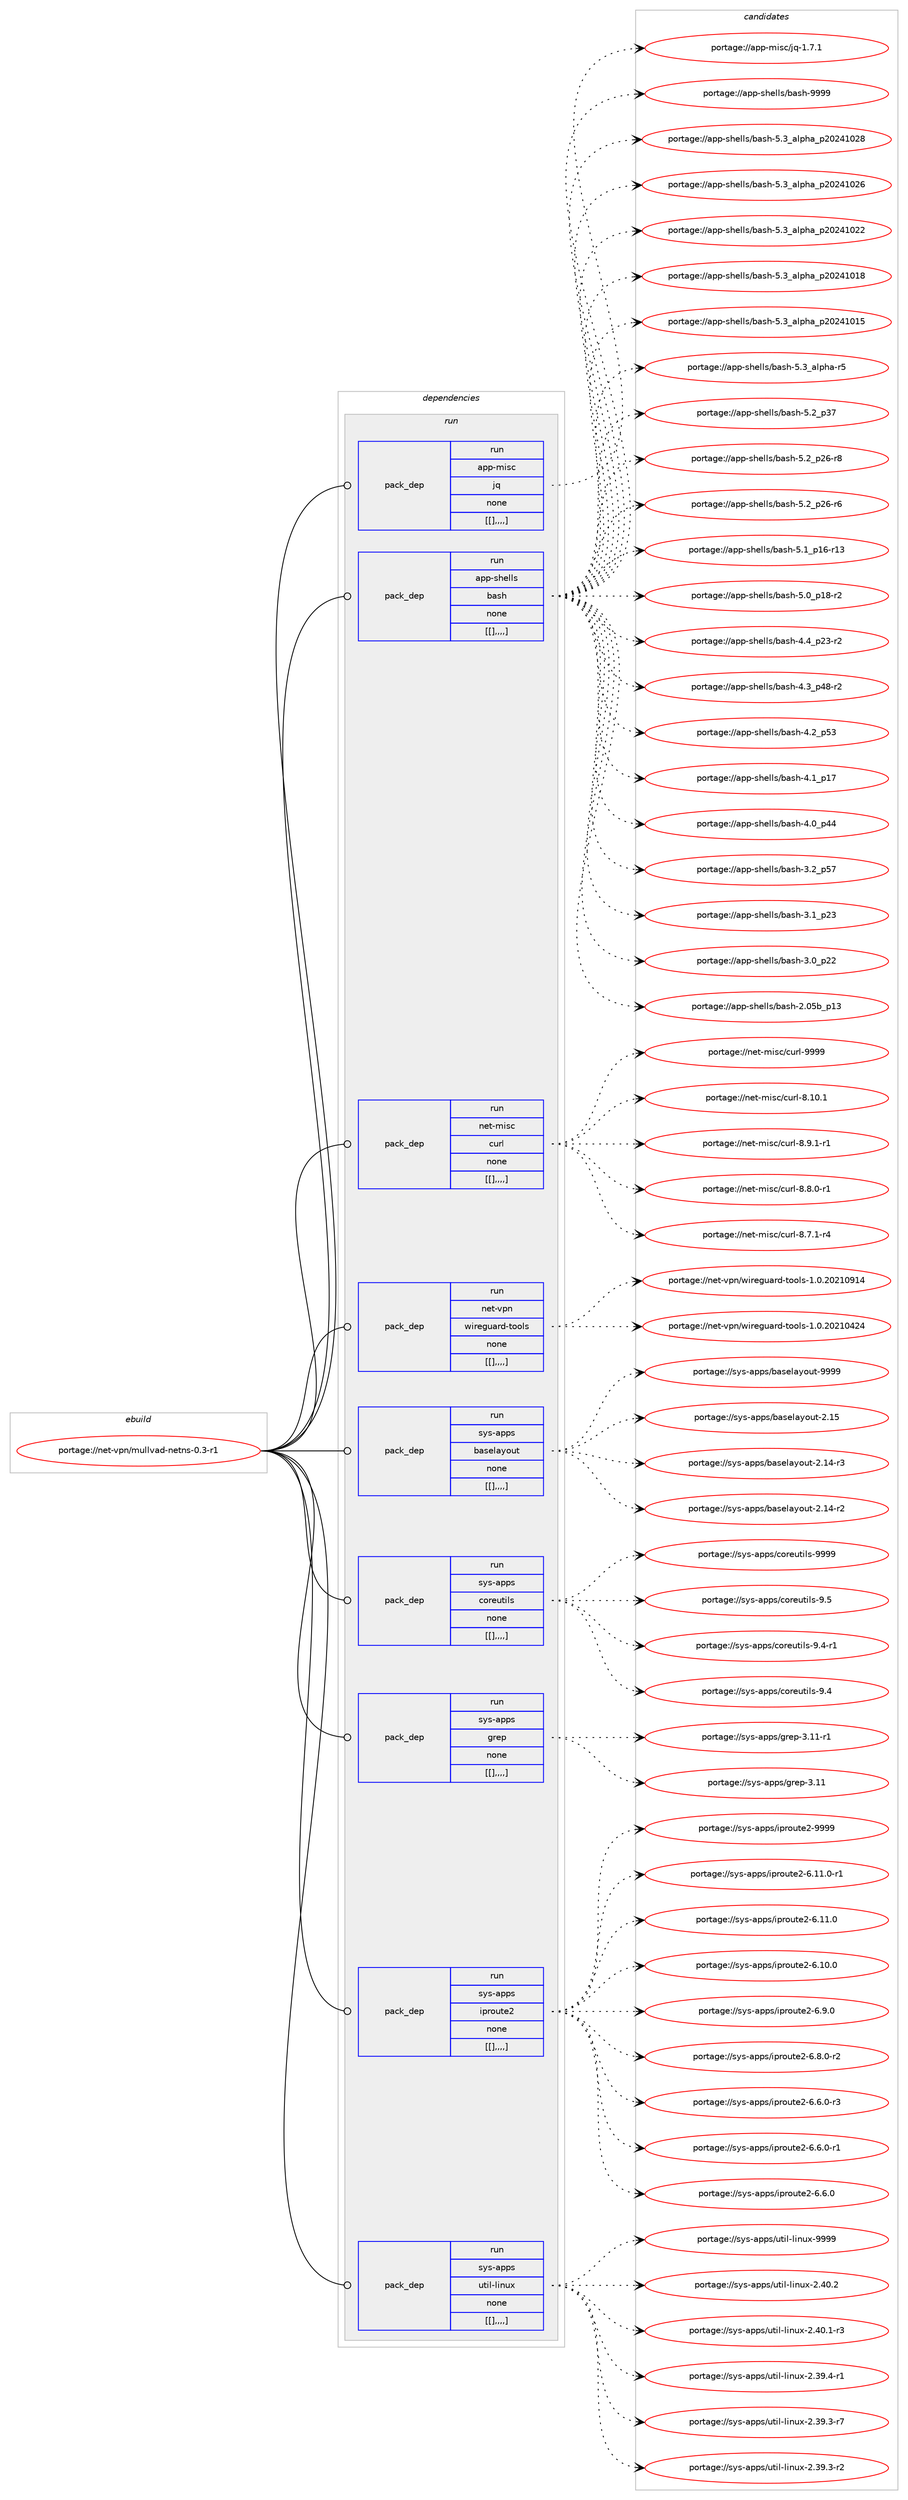 digraph prolog {

# *************
# Graph options
# *************

newrank=true;
concentrate=true;
compound=true;
graph [rankdir=LR,fontname=Helvetica,fontsize=10,ranksep=1.5];#, ranksep=2.5, nodesep=0.2];
edge  [arrowhead=vee];
node  [fontname=Helvetica,fontsize=10];

# **********
# The ebuild
# **********

subgraph cluster_leftcol {
color=gray;
label=<<i>ebuild</i>>;
id [label="portage://net-vpn/mullvad-netns-0.3-r1", color=red, width=4, href="../net-vpn/mullvad-netns-0.3-r1.svg"];
}

# ****************
# The dependencies
# ****************

subgraph cluster_midcol {
color=gray;
label=<<i>dependencies</i>>;
subgraph cluster_compile {
fillcolor="#eeeeee";
style=filled;
label=<<i>compile</i>>;
}
subgraph cluster_compileandrun {
fillcolor="#eeeeee";
style=filled;
label=<<i>compile and run</i>>;
}
subgraph cluster_run {
fillcolor="#eeeeee";
style=filled;
label=<<i>run</i>>;
subgraph pack424 {
dependency535 [label=<<TABLE BORDER="0" CELLBORDER="1" CELLSPACING="0" CELLPADDING="4" WIDTH="220"><TR><TD ROWSPAN="6" CELLPADDING="30">pack_dep</TD></TR><TR><TD WIDTH="110">run</TD></TR><TR><TD>app-misc</TD></TR><TR><TD>jq</TD></TR><TR><TD>none</TD></TR><TR><TD>[[],,,,]</TD></TR></TABLE>>, shape=none, color=blue];
}
id:e -> dependency535:w [weight=20,style="solid",arrowhead="odot"];
subgraph pack426 {
dependency537 [label=<<TABLE BORDER="0" CELLBORDER="1" CELLSPACING="0" CELLPADDING="4" WIDTH="220"><TR><TD ROWSPAN="6" CELLPADDING="30">pack_dep</TD></TR><TR><TD WIDTH="110">run</TD></TR><TR><TD>app-shells</TD></TR><TR><TD>bash</TD></TR><TR><TD>none</TD></TR><TR><TD>[[],,,,]</TD></TR></TABLE>>, shape=none, color=blue];
}
id:e -> dependency537:w [weight=20,style="solid",arrowhead="odot"];
subgraph pack428 {
dependency539 [label=<<TABLE BORDER="0" CELLBORDER="1" CELLSPACING="0" CELLPADDING="4" WIDTH="220"><TR><TD ROWSPAN="6" CELLPADDING="30">pack_dep</TD></TR><TR><TD WIDTH="110">run</TD></TR><TR><TD>net-misc</TD></TR><TR><TD>curl</TD></TR><TR><TD>none</TD></TR><TR><TD>[[],,,,]</TD></TR></TABLE>>, shape=none, color=blue];
}
id:e -> dependency539:w [weight=20,style="solid",arrowhead="odot"];
subgraph pack431 {
dependency542 [label=<<TABLE BORDER="0" CELLBORDER="1" CELLSPACING="0" CELLPADDING="4" WIDTH="220"><TR><TD ROWSPAN="6" CELLPADDING="30">pack_dep</TD></TR><TR><TD WIDTH="110">run</TD></TR><TR><TD>net-vpn</TD></TR><TR><TD>wireguard-tools</TD></TR><TR><TD>none</TD></TR><TR><TD>[[],,,,]</TD></TR></TABLE>>, shape=none, color=blue];
}
id:e -> dependency542:w [weight=20,style="solid",arrowhead="odot"];
subgraph pack434 {
dependency545 [label=<<TABLE BORDER="0" CELLBORDER="1" CELLSPACING="0" CELLPADDING="4" WIDTH="220"><TR><TD ROWSPAN="6" CELLPADDING="30">pack_dep</TD></TR><TR><TD WIDTH="110">run</TD></TR><TR><TD>sys-apps</TD></TR><TR><TD>baselayout</TD></TR><TR><TD>none</TD></TR><TR><TD>[[],,,,]</TD></TR></TABLE>>, shape=none, color=blue];
}
id:e -> dependency545:w [weight=20,style="solid",arrowhead="odot"];
subgraph pack436 {
dependency547 [label=<<TABLE BORDER="0" CELLBORDER="1" CELLSPACING="0" CELLPADDING="4" WIDTH="220"><TR><TD ROWSPAN="6" CELLPADDING="30">pack_dep</TD></TR><TR><TD WIDTH="110">run</TD></TR><TR><TD>sys-apps</TD></TR><TR><TD>coreutils</TD></TR><TR><TD>none</TD></TR><TR><TD>[[],,,,]</TD></TR></TABLE>>, shape=none, color=blue];
}
id:e -> dependency547:w [weight=20,style="solid",arrowhead="odot"];
subgraph pack439 {
dependency550 [label=<<TABLE BORDER="0" CELLBORDER="1" CELLSPACING="0" CELLPADDING="4" WIDTH="220"><TR><TD ROWSPAN="6" CELLPADDING="30">pack_dep</TD></TR><TR><TD WIDTH="110">run</TD></TR><TR><TD>sys-apps</TD></TR><TR><TD>grep</TD></TR><TR><TD>none</TD></TR><TR><TD>[[],,,,]</TD></TR></TABLE>>, shape=none, color=blue];
}
id:e -> dependency550:w [weight=20,style="solid",arrowhead="odot"];
subgraph pack441 {
dependency552 [label=<<TABLE BORDER="0" CELLBORDER="1" CELLSPACING="0" CELLPADDING="4" WIDTH="220"><TR><TD ROWSPAN="6" CELLPADDING="30">pack_dep</TD></TR><TR><TD WIDTH="110">run</TD></TR><TR><TD>sys-apps</TD></TR><TR><TD>iproute2</TD></TR><TR><TD>none</TD></TR><TR><TD>[[],,,,]</TD></TR></TABLE>>, shape=none, color=blue];
}
id:e -> dependency552:w [weight=20,style="solid",arrowhead="odot"];
subgraph pack444 {
dependency555 [label=<<TABLE BORDER="0" CELLBORDER="1" CELLSPACING="0" CELLPADDING="4" WIDTH="220"><TR><TD ROWSPAN="6" CELLPADDING="30">pack_dep</TD></TR><TR><TD WIDTH="110">run</TD></TR><TR><TD>sys-apps</TD></TR><TR><TD>util-linux</TD></TR><TR><TD>none</TD></TR><TR><TD>[[],,,,]</TD></TR></TABLE>>, shape=none, color=blue];
}
id:e -> dependency555:w [weight=20,style="solid",arrowhead="odot"];
}
}

# **************
# The candidates
# **************

subgraph cluster_choices {
rank=same;
color=gray;
label=<<i>candidates</i>>;

subgraph choice417 {
color=black;
nodesep=1;
choice97112112451091051159947106113454946554649 [label="portage://app-misc/jq-1.7.1", color=red, width=4,href="../app-misc/jq-1.7.1.svg"];
dependency535:e -> choice97112112451091051159947106113454946554649:w [style=dotted,weight="100"];
}
subgraph choice418 {
color=black;
nodesep=1;
choice97112112451151041011081081154798971151044557575757 [label="portage://app-shells/bash-9999", color=red, width=4,href="../app-shells/bash-9999.svg"];
choice971121124511510410110810811547989711510445534651959710811210497951125048505249485056 [label="portage://app-shells/bash-5.3_alpha_p20241028", color=red, width=4,href="../app-shells/bash-5.3_alpha_p20241028.svg"];
choice971121124511510410110810811547989711510445534651959710811210497951125048505249485054 [label="portage://app-shells/bash-5.3_alpha_p20241026", color=red, width=4,href="../app-shells/bash-5.3_alpha_p20241026.svg"];
choice971121124511510410110810811547989711510445534651959710811210497951125048505249485050 [label="portage://app-shells/bash-5.3_alpha_p20241022", color=red, width=4,href="../app-shells/bash-5.3_alpha_p20241022.svg"];
choice971121124511510410110810811547989711510445534651959710811210497951125048505249484956 [label="portage://app-shells/bash-5.3_alpha_p20241018", color=red, width=4,href="../app-shells/bash-5.3_alpha_p20241018.svg"];
choice971121124511510410110810811547989711510445534651959710811210497951125048505249484953 [label="portage://app-shells/bash-5.3_alpha_p20241015", color=red, width=4,href="../app-shells/bash-5.3_alpha_p20241015.svg"];
choice9711211245115104101108108115479897115104455346519597108112104974511453 [label="portage://app-shells/bash-5.3_alpha-r5", color=red, width=4,href="../app-shells/bash-5.3_alpha-r5.svg"];
choice971121124511510410110810811547989711510445534650951125155 [label="portage://app-shells/bash-5.2_p37", color=red, width=4,href="../app-shells/bash-5.2_p37.svg"];
choice9711211245115104101108108115479897115104455346509511250544511456 [label="portage://app-shells/bash-5.2_p26-r8", color=red, width=4,href="../app-shells/bash-5.2_p26-r8.svg"];
choice9711211245115104101108108115479897115104455346509511250544511454 [label="portage://app-shells/bash-5.2_p26-r6", color=red, width=4,href="../app-shells/bash-5.2_p26-r6.svg"];
choice971121124511510410110810811547989711510445534649951124954451144951 [label="portage://app-shells/bash-5.1_p16-r13", color=red, width=4,href="../app-shells/bash-5.1_p16-r13.svg"];
choice9711211245115104101108108115479897115104455346489511249564511450 [label="portage://app-shells/bash-5.0_p18-r2", color=red, width=4,href="../app-shells/bash-5.0_p18-r2.svg"];
choice9711211245115104101108108115479897115104455246529511250514511450 [label="portage://app-shells/bash-4.4_p23-r2", color=red, width=4,href="../app-shells/bash-4.4_p23-r2.svg"];
choice9711211245115104101108108115479897115104455246519511252564511450 [label="portage://app-shells/bash-4.3_p48-r2", color=red, width=4,href="../app-shells/bash-4.3_p48-r2.svg"];
choice971121124511510410110810811547989711510445524650951125351 [label="portage://app-shells/bash-4.2_p53", color=red, width=4,href="../app-shells/bash-4.2_p53.svg"];
choice971121124511510410110810811547989711510445524649951124955 [label="portage://app-shells/bash-4.1_p17", color=red, width=4,href="../app-shells/bash-4.1_p17.svg"];
choice971121124511510410110810811547989711510445524648951125252 [label="portage://app-shells/bash-4.0_p44", color=red, width=4,href="../app-shells/bash-4.0_p44.svg"];
choice971121124511510410110810811547989711510445514650951125355 [label="portage://app-shells/bash-3.2_p57", color=red, width=4,href="../app-shells/bash-3.2_p57.svg"];
choice971121124511510410110810811547989711510445514649951125051 [label="portage://app-shells/bash-3.1_p23", color=red, width=4,href="../app-shells/bash-3.1_p23.svg"];
choice971121124511510410110810811547989711510445514648951125050 [label="portage://app-shells/bash-3.0_p22", color=red, width=4,href="../app-shells/bash-3.0_p22.svg"];
choice9711211245115104101108108115479897115104455046485398951124951 [label="portage://app-shells/bash-2.05b_p13", color=red, width=4,href="../app-shells/bash-2.05b_p13.svg"];
dependency537:e -> choice97112112451151041011081081154798971151044557575757:w [style=dotted,weight="100"];
dependency537:e -> choice971121124511510410110810811547989711510445534651959710811210497951125048505249485056:w [style=dotted,weight="100"];
dependency537:e -> choice971121124511510410110810811547989711510445534651959710811210497951125048505249485054:w [style=dotted,weight="100"];
dependency537:e -> choice971121124511510410110810811547989711510445534651959710811210497951125048505249485050:w [style=dotted,weight="100"];
dependency537:e -> choice971121124511510410110810811547989711510445534651959710811210497951125048505249484956:w [style=dotted,weight="100"];
dependency537:e -> choice971121124511510410110810811547989711510445534651959710811210497951125048505249484953:w [style=dotted,weight="100"];
dependency537:e -> choice9711211245115104101108108115479897115104455346519597108112104974511453:w [style=dotted,weight="100"];
dependency537:e -> choice971121124511510410110810811547989711510445534650951125155:w [style=dotted,weight="100"];
dependency537:e -> choice9711211245115104101108108115479897115104455346509511250544511456:w [style=dotted,weight="100"];
dependency537:e -> choice9711211245115104101108108115479897115104455346509511250544511454:w [style=dotted,weight="100"];
dependency537:e -> choice971121124511510410110810811547989711510445534649951124954451144951:w [style=dotted,weight="100"];
dependency537:e -> choice9711211245115104101108108115479897115104455346489511249564511450:w [style=dotted,weight="100"];
dependency537:e -> choice9711211245115104101108108115479897115104455246529511250514511450:w [style=dotted,weight="100"];
dependency537:e -> choice9711211245115104101108108115479897115104455246519511252564511450:w [style=dotted,weight="100"];
dependency537:e -> choice971121124511510410110810811547989711510445524650951125351:w [style=dotted,weight="100"];
dependency537:e -> choice971121124511510410110810811547989711510445524649951124955:w [style=dotted,weight="100"];
dependency537:e -> choice971121124511510410110810811547989711510445524648951125252:w [style=dotted,weight="100"];
dependency537:e -> choice971121124511510410110810811547989711510445514650951125355:w [style=dotted,weight="100"];
dependency537:e -> choice971121124511510410110810811547989711510445514649951125051:w [style=dotted,weight="100"];
dependency537:e -> choice971121124511510410110810811547989711510445514648951125050:w [style=dotted,weight="100"];
dependency537:e -> choice9711211245115104101108108115479897115104455046485398951124951:w [style=dotted,weight="100"];
}
subgraph choice434 {
color=black;
nodesep=1;
choice110101116451091051159947991171141084557575757 [label="portage://net-misc/curl-9999", color=red, width=4,href="../net-misc/curl-9999.svg"];
choice1101011164510910511599479911711410845564649484649 [label="portage://net-misc/curl-8.10.1", color=red, width=4,href="../net-misc/curl-8.10.1.svg"];
choice110101116451091051159947991171141084556465746494511449 [label="portage://net-misc/curl-8.9.1-r1", color=red, width=4,href="../net-misc/curl-8.9.1-r1.svg"];
choice110101116451091051159947991171141084556465646484511449 [label="portage://net-misc/curl-8.8.0-r1", color=red, width=4,href="../net-misc/curl-8.8.0-r1.svg"];
choice110101116451091051159947991171141084556465546494511452 [label="portage://net-misc/curl-8.7.1-r4", color=red, width=4,href="../net-misc/curl-8.7.1-r4.svg"];
dependency539:e -> choice110101116451091051159947991171141084557575757:w [style=dotted,weight="100"];
dependency539:e -> choice1101011164510910511599479911711410845564649484649:w [style=dotted,weight="100"];
dependency539:e -> choice110101116451091051159947991171141084556465746494511449:w [style=dotted,weight="100"];
dependency539:e -> choice110101116451091051159947991171141084556465646484511449:w [style=dotted,weight="100"];
dependency539:e -> choice110101116451091051159947991171141084556465546494511452:w [style=dotted,weight="100"];
}
subgraph choice438 {
color=black;
nodesep=1;
choice1101011164511811211047119105114101103117971141004511611111110811545494648465048504948574952 [label="portage://net-vpn/wireguard-tools-1.0.20210914", color=red, width=4,href="../net-vpn/wireguard-tools-1.0.20210914.svg"];
choice1101011164511811211047119105114101103117971141004511611111110811545494648465048504948525052 [label="portage://net-vpn/wireguard-tools-1.0.20210424", color=red, width=4,href="../net-vpn/wireguard-tools-1.0.20210424.svg"];
dependency542:e -> choice1101011164511811211047119105114101103117971141004511611111110811545494648465048504948574952:w [style=dotted,weight="100"];
dependency542:e -> choice1101011164511811211047119105114101103117971141004511611111110811545494648465048504948525052:w [style=dotted,weight="100"];
}
subgraph choice440 {
color=black;
nodesep=1;
choice1151211154597112112115479897115101108971211111171164557575757 [label="portage://sys-apps/baselayout-9999", color=red, width=4,href="../sys-apps/baselayout-9999.svg"];
choice1151211154597112112115479897115101108971211111171164550464953 [label="portage://sys-apps/baselayout-2.15", color=red, width=4,href="../sys-apps/baselayout-2.15.svg"];
choice11512111545971121121154798971151011089712111111711645504649524511451 [label="portage://sys-apps/baselayout-2.14-r3", color=red, width=4,href="../sys-apps/baselayout-2.14-r3.svg"];
choice11512111545971121121154798971151011089712111111711645504649524511450 [label="portage://sys-apps/baselayout-2.14-r2", color=red, width=4,href="../sys-apps/baselayout-2.14-r2.svg"];
dependency545:e -> choice1151211154597112112115479897115101108971211111171164557575757:w [style=dotted,weight="100"];
dependency545:e -> choice1151211154597112112115479897115101108971211111171164550464953:w [style=dotted,weight="100"];
dependency545:e -> choice11512111545971121121154798971151011089712111111711645504649524511451:w [style=dotted,weight="100"];
dependency545:e -> choice11512111545971121121154798971151011089712111111711645504649524511450:w [style=dotted,weight="100"];
}
subgraph choice442 {
color=black;
nodesep=1;
choice115121115459711211211547991111141011171161051081154557575757 [label="portage://sys-apps/coreutils-9999", color=red, width=4,href="../sys-apps/coreutils-9999.svg"];
choice1151211154597112112115479911111410111711610510811545574653 [label="portage://sys-apps/coreutils-9.5", color=red, width=4,href="../sys-apps/coreutils-9.5.svg"];
choice11512111545971121121154799111114101117116105108115455746524511449 [label="portage://sys-apps/coreutils-9.4-r1", color=red, width=4,href="../sys-apps/coreutils-9.4-r1.svg"];
choice1151211154597112112115479911111410111711610510811545574652 [label="portage://sys-apps/coreutils-9.4", color=red, width=4,href="../sys-apps/coreutils-9.4.svg"];
dependency547:e -> choice115121115459711211211547991111141011171161051081154557575757:w [style=dotted,weight="100"];
dependency547:e -> choice1151211154597112112115479911111410111711610510811545574653:w [style=dotted,weight="100"];
dependency547:e -> choice11512111545971121121154799111114101117116105108115455746524511449:w [style=dotted,weight="100"];
dependency547:e -> choice1151211154597112112115479911111410111711610510811545574652:w [style=dotted,weight="100"];
}
subgraph choice445 {
color=black;
nodesep=1;
choice11512111545971121121154710311410111245514649494511449 [label="portage://sys-apps/grep-3.11-r1", color=red, width=4,href="../sys-apps/grep-3.11-r1.svg"];
choice1151211154597112112115471031141011124551464949 [label="portage://sys-apps/grep-3.11", color=red, width=4,href="../sys-apps/grep-3.11.svg"];
dependency550:e -> choice11512111545971121121154710311410111245514649494511449:w [style=dotted,weight="100"];
dependency550:e -> choice1151211154597112112115471031141011124551464949:w [style=dotted,weight="100"];
}
subgraph choice447 {
color=black;
nodesep=1;
choice115121115459711211211547105112114111117116101504557575757 [label="portage://sys-apps/iproute2-9999", color=red, width=4,href="../sys-apps/iproute2-9999.svg"];
choice11512111545971121121154710511211411111711610150455446494946484511449 [label="portage://sys-apps/iproute2-6.11.0-r1", color=red, width=4,href="../sys-apps/iproute2-6.11.0-r1.svg"];
choice1151211154597112112115471051121141111171161015045544649494648 [label="portage://sys-apps/iproute2-6.11.0", color=red, width=4,href="../sys-apps/iproute2-6.11.0.svg"];
choice1151211154597112112115471051121141111171161015045544649484648 [label="portage://sys-apps/iproute2-6.10.0", color=red, width=4,href="../sys-apps/iproute2-6.10.0.svg"];
choice11512111545971121121154710511211411111711610150455446574648 [label="portage://sys-apps/iproute2-6.9.0", color=red, width=4,href="../sys-apps/iproute2-6.9.0.svg"];
choice115121115459711211211547105112114111117116101504554465646484511450 [label="portage://sys-apps/iproute2-6.8.0-r2", color=red, width=4,href="../sys-apps/iproute2-6.8.0-r2.svg"];
choice115121115459711211211547105112114111117116101504554465446484511451 [label="portage://sys-apps/iproute2-6.6.0-r3", color=red, width=4,href="../sys-apps/iproute2-6.6.0-r3.svg"];
choice115121115459711211211547105112114111117116101504554465446484511449 [label="portage://sys-apps/iproute2-6.6.0-r1", color=red, width=4,href="../sys-apps/iproute2-6.6.0-r1.svg"];
choice11512111545971121121154710511211411111711610150455446544648 [label="portage://sys-apps/iproute2-6.6.0", color=red, width=4,href="../sys-apps/iproute2-6.6.0.svg"];
dependency552:e -> choice115121115459711211211547105112114111117116101504557575757:w [style=dotted,weight="100"];
dependency552:e -> choice11512111545971121121154710511211411111711610150455446494946484511449:w [style=dotted,weight="100"];
dependency552:e -> choice1151211154597112112115471051121141111171161015045544649494648:w [style=dotted,weight="100"];
dependency552:e -> choice1151211154597112112115471051121141111171161015045544649484648:w [style=dotted,weight="100"];
dependency552:e -> choice11512111545971121121154710511211411111711610150455446574648:w [style=dotted,weight="100"];
dependency552:e -> choice115121115459711211211547105112114111117116101504554465646484511450:w [style=dotted,weight="100"];
dependency552:e -> choice115121115459711211211547105112114111117116101504554465446484511451:w [style=dotted,weight="100"];
dependency552:e -> choice115121115459711211211547105112114111117116101504554465446484511449:w [style=dotted,weight="100"];
dependency552:e -> choice11512111545971121121154710511211411111711610150455446544648:w [style=dotted,weight="100"];
}
subgraph choice451 {
color=black;
nodesep=1;
choice115121115459711211211547117116105108451081051101171204557575757 [label="portage://sys-apps/util-linux-9999", color=red, width=4,href="../sys-apps/util-linux-9999.svg"];
choice1151211154597112112115471171161051084510810511011712045504652484650 [label="portage://sys-apps/util-linux-2.40.2", color=red, width=4,href="../sys-apps/util-linux-2.40.2.svg"];
choice11512111545971121121154711711610510845108105110117120455046524846494511451 [label="portage://sys-apps/util-linux-2.40.1-r3", color=red, width=4,href="../sys-apps/util-linux-2.40.1-r3.svg"];
choice11512111545971121121154711711610510845108105110117120455046515746524511449 [label="portage://sys-apps/util-linux-2.39.4-r1", color=red, width=4,href="../sys-apps/util-linux-2.39.4-r1.svg"];
choice11512111545971121121154711711610510845108105110117120455046515746514511455 [label="portage://sys-apps/util-linux-2.39.3-r7", color=red, width=4,href="../sys-apps/util-linux-2.39.3-r7.svg"];
choice11512111545971121121154711711610510845108105110117120455046515746514511450 [label="portage://sys-apps/util-linux-2.39.3-r2", color=red, width=4,href="../sys-apps/util-linux-2.39.3-r2.svg"];
dependency555:e -> choice115121115459711211211547117116105108451081051101171204557575757:w [style=dotted,weight="100"];
dependency555:e -> choice1151211154597112112115471171161051084510810511011712045504652484650:w [style=dotted,weight="100"];
dependency555:e -> choice11512111545971121121154711711610510845108105110117120455046524846494511451:w [style=dotted,weight="100"];
dependency555:e -> choice11512111545971121121154711711610510845108105110117120455046515746524511449:w [style=dotted,weight="100"];
dependency555:e -> choice11512111545971121121154711711610510845108105110117120455046515746514511455:w [style=dotted,weight="100"];
dependency555:e -> choice11512111545971121121154711711610510845108105110117120455046515746514511450:w [style=dotted,weight="100"];
}
}

}
